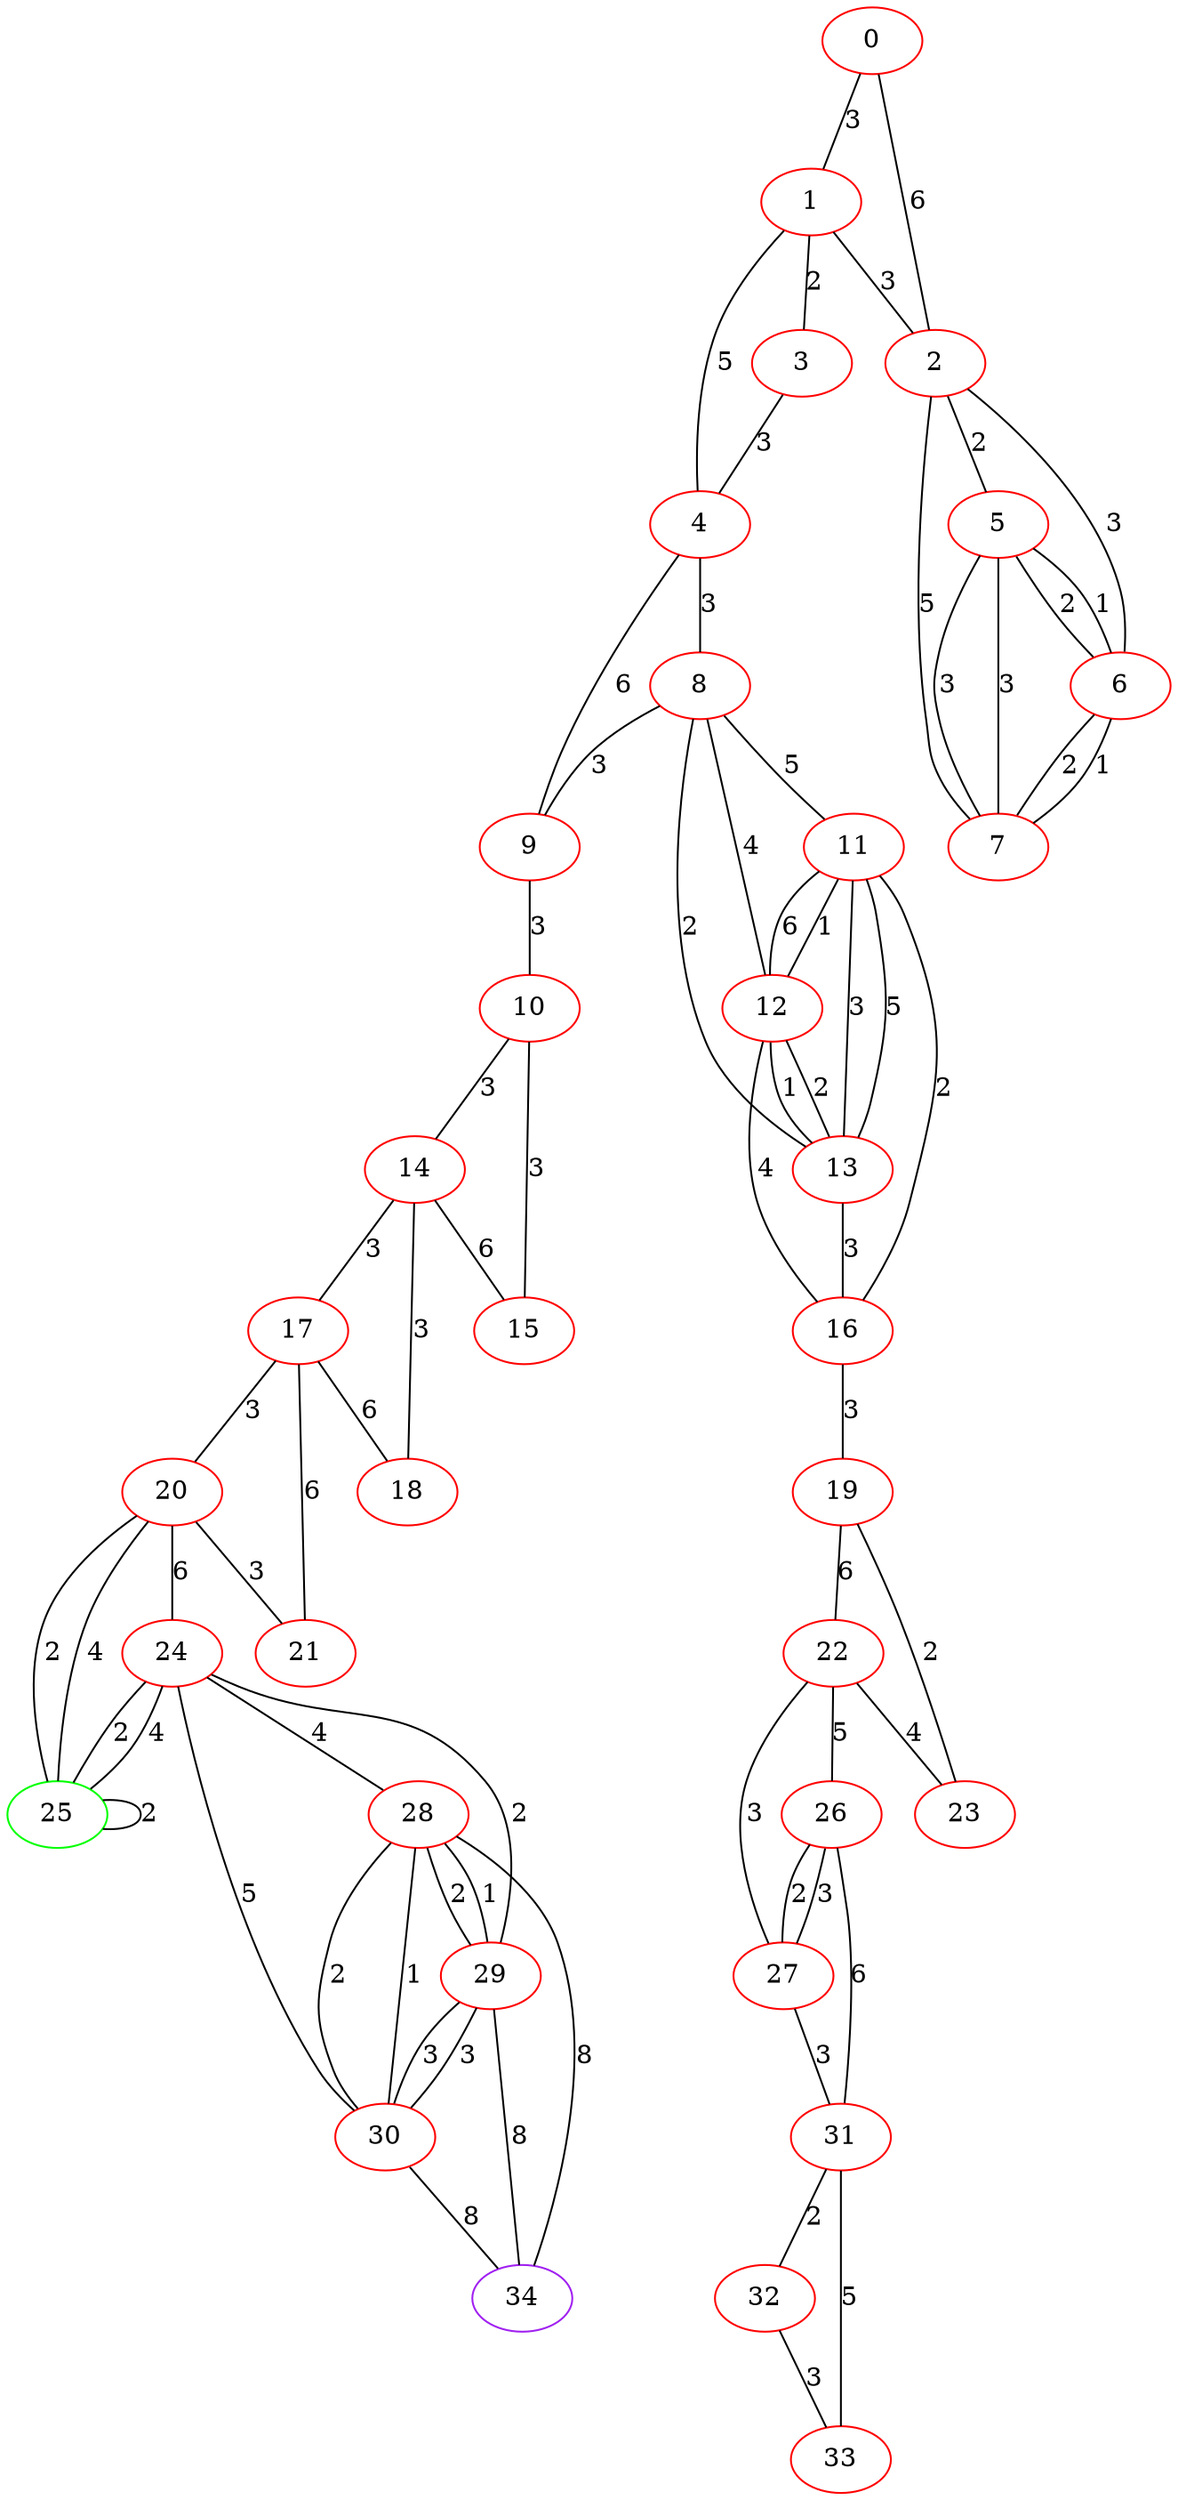 graph "" {
0 [color=red, weight=1];
1 [color=red, weight=1];
2 [color=red, weight=1];
3 [color=red, weight=1];
4 [color=red, weight=1];
5 [color=red, weight=1];
6 [color=red, weight=1];
7 [color=red, weight=1];
8 [color=red, weight=1];
9 [color=red, weight=1];
10 [color=red, weight=1];
11 [color=red, weight=1];
12 [color=red, weight=1];
13 [color=red, weight=1];
14 [color=red, weight=1];
15 [color=red, weight=1];
16 [color=red, weight=1];
17 [color=red, weight=1];
18 [color=red, weight=1];
19 [color=red, weight=1];
20 [color=red, weight=1];
21 [color=red, weight=1];
22 [color=red, weight=1];
23 [color=red, weight=1];
24 [color=red, weight=1];
25 [color=green, weight=2];
26 [color=red, weight=1];
27 [color=red, weight=1];
28 [color=red, weight=1];
29 [color=red, weight=1];
30 [color=red, weight=1];
31 [color=red, weight=1];
32 [color=red, weight=1];
33 [color=red, weight=1];
34 [color=purple, weight=4];
0 -- 1  [key=0, label=3];
0 -- 2  [key=0, label=6];
1 -- 2  [key=0, label=3];
1 -- 3  [key=0, label=2];
1 -- 4  [key=0, label=5];
2 -- 5  [key=0, label=2];
2 -- 6  [key=0, label=3];
2 -- 7  [key=0, label=5];
3 -- 4  [key=0, label=3];
4 -- 8  [key=0, label=3];
4 -- 9  [key=0, label=6];
5 -- 6  [key=0, label=1];
5 -- 6  [key=1, label=2];
5 -- 7  [key=0, label=3];
5 -- 7  [key=1, label=3];
6 -- 7  [key=0, label=2];
6 -- 7  [key=1, label=1];
8 -- 11  [key=0, label=5];
8 -- 12  [key=0, label=4];
8 -- 13  [key=0, label=2];
8 -- 9  [key=0, label=3];
9 -- 10  [key=0, label=3];
10 -- 14  [key=0, label=3];
10 -- 15  [key=0, label=3];
11 -- 16  [key=0, label=2];
11 -- 12  [key=0, label=1];
11 -- 12  [key=1, label=6];
11 -- 13  [key=0, label=3];
11 -- 13  [key=1, label=5];
12 -- 16  [key=0, label=4];
12 -- 13  [key=0, label=2];
12 -- 13  [key=1, label=1];
13 -- 16  [key=0, label=3];
14 -- 17  [key=0, label=3];
14 -- 18  [key=0, label=3];
14 -- 15  [key=0, label=6];
16 -- 19  [key=0, label=3];
17 -- 18  [key=0, label=6];
17 -- 20  [key=0, label=3];
17 -- 21  [key=0, label=6];
19 -- 22  [key=0, label=6];
19 -- 23  [key=0, label=2];
20 -- 24  [key=0, label=6];
20 -- 21  [key=0, label=3];
20 -- 25  [key=0, label=4];
20 -- 25  [key=1, label=2];
22 -- 26  [key=0, label=5];
22 -- 27  [key=0, label=3];
22 -- 23  [key=0, label=4];
24 -- 28  [key=0, label=4];
24 -- 29  [key=0, label=2];
24 -- 30  [key=0, label=5];
24 -- 25  [key=0, label=2];
24 -- 25  [key=1, label=4];
25 -- 25  [key=0, label=2];
26 -- 27  [key=0, label=2];
26 -- 27  [key=1, label=3];
26 -- 31  [key=0, label=6];
27 -- 31  [key=0, label=3];
28 -- 34  [key=0, label=8];
28 -- 29  [key=0, label=1];
28 -- 29  [key=1, label=2];
28 -- 30  [key=0, label=2];
28 -- 30  [key=1, label=1];
29 -- 34  [key=0, label=8];
29 -- 30  [key=0, label=3];
29 -- 30  [key=1, label=3];
30 -- 34  [key=0, label=8];
31 -- 32  [key=0, label=2];
31 -- 33  [key=0, label=5];
32 -- 33  [key=0, label=3];
}
